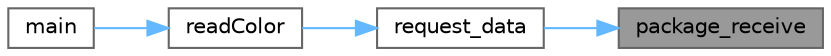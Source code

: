 digraph "package_receive"
{
 // LATEX_PDF_SIZE
  bgcolor="transparent";
  edge [fontname=Helvetica,fontsize=10,labelfontname=Helvetica,labelfontsize=10];
  node [fontname=Helvetica,fontsize=10,shape=box,height=0.2,width=0.4];
  rankdir="RL";
  Node1 [id="Node000001",label="package_receive",height=0.2,width=0.4,color="gray40", fillcolor="grey60", style="filled", fontcolor="black",tooltip="Receive a two-byte data package over I2C."];
  Node1 -> Node2 [id="edge1_Node000001_Node000002",dir="back",color="steelblue1",style="solid",tooltip=" "];
  Node2 [id="Node000002",label="request_data",height=0.2,width=0.4,color="grey40", fillcolor="white", style="filled",URL="$_v_e_m_l3328_8c.html#aec77d8883de54418f21f5e7059c25427",tooltip="Send a command and read back one 16-bit register."];
  Node2 -> Node3 [id="edge2_Node000002_Node000003",dir="back",color="steelblue1",style="solid",tooltip=" "];
  Node3 [id="Node000003",label="readColor",height=0.2,width=0.4,color="grey40", fillcolor="white", style="filled",URL="$_v_e_m_l3328_8c.html#a140a3698efffb3d00c4643d18d2af932",tooltip="Read averaged normalized color values and detect color name."];
  Node3 -> Node4 [id="edge3_Node000003_Node000004",dir="back",color="steelblue1",style="solid",tooltip=" "];
  Node4 [id="Node000004",label="main",height=0.2,width=0.4,color="grey40", fillcolor="white", style="filled",URL="$main_8c.html#a840291bc02cba5474a4cb46a9b9566fe",tooltip="Main application function."];
}
